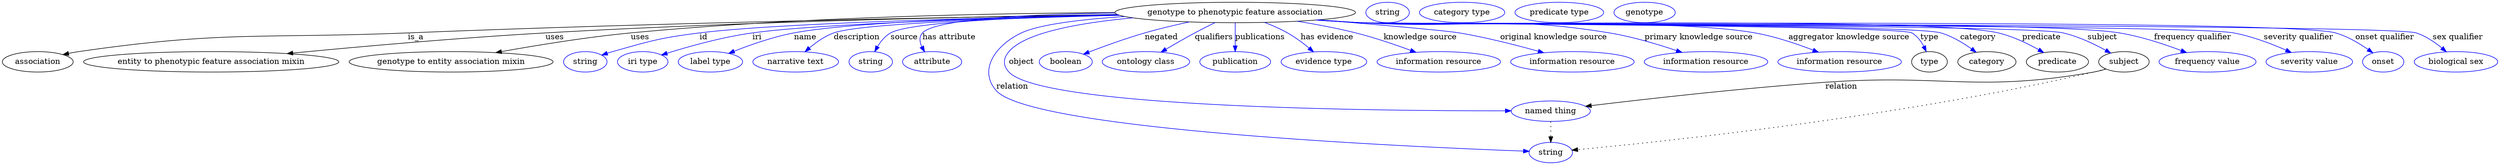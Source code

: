 digraph {
	graph [bb="0,0,3572.8,283"];
	node [label="\N"];
	"genotype to phenotypic feature association"	[height=0.5,
		label="genotype to phenotypic feature association",
		pos="1763,265",
		width=4.4954];
	association	[height=0.5,
		pos="50.046,178",
		width=1.3902];
	"genotype to phenotypic feature association" -> association	[label=is_a,
		lp="578.05,221.5",
		pos="e,85.959,190.64 1603.8,261.5 1374.6,257.41 938.14,247.79 567.05,229 363.22,218.68 309.97,231.78 109.05,196 104.68,195.22 100.17,\
194.25 95.683,193.16"];
	"entity to phenotypic feature association mixin"	[height=0.5,
		pos="291.05,178",
		width=4.8024];
	"genotype to phenotypic feature association" -> "entity to phenotypic feature association mixin"	[label=uses,
		lp="772.05,221.5",
		pos="e,396.1,192.37 1603.5,261.94 1405.4,258.58 1057.5,250.02 760.05,229 639.07,220.45 501.1,205.06 406.29,193.6"];
	"genotype to entity association mixin"	[height=0.5,
		pos="622.05,178",
		width=3.8816];
	"genotype to phenotypic feature association" -> "genotype to entity association mixin"	[label=uses,
		lp="892.05,221.5",
		pos="e,685.51,194.09 1605.8,260.64 1390.6,255.54 1015.9,244.76 880.05,229 817.27,221.72 746.89,207.68 695.52,196.32"];
	id	[color=blue,
		height=0.5,
		label=string,
		pos="810.05,178",
		width=0.84854];
	"genotype to phenotypic feature association" -> id	[color=blue,
		label=id,
		lp="985.55,221.5",
		pos="e,833.5,189.68 1605.4,260.75 1412.2,256.11 1096.3,246.17 980.05,229 921.07,220.29 906.53,215.05 850.05,196 847.67,195.2 845.23,194.32 \
842.8,193.39",
		style=solid];
	iri	[color=blue,
		height=0.5,
		label="iri type",
		pos="895.05,178",
		width=1.011];
	"genotype to phenotypic feature association" -> iri	[color=blue,
		label=iri,
		lp="1064.5,221.5",
		pos="e,922.47,189.92 1606.4,260.33 1431.5,255.51 1159.6,245.63 1058,229 1013.7,221.74 964.64,205.51 932.04,193.5",
		style=solid];
	name	[color=blue,
		height=0.5,
		label="label type",
		pos="995.05,178",
		width=1.2638];
	"genotype to phenotypic feature association" -> name	[color=blue,
		label=name,
		lp="1135.5,221.5",
		pos="e,1022,192.79 1604.6,261.26 1444.6,257.44 1208.9,248.63 1120,229 1089,222.14 1055.7,208.47 1031.3,197.15",
		style=solid];
	description	[color=blue,
		height=0.5,
		label="narrative text",
		pos="1116,178",
		width=1.6068];
	"genotype to phenotypic feature association" -> description	[color=blue,
		label=description,
		lp="1209.5,221.5",
		pos="e,1131.1,195.46 1608.6,259.54 1449.1,254.17 1218.1,243.96 1179,229 1164,223.26 1149.8,212.58 1138.7,202.56",
		style=solid];
	source	[color=blue,
		height=0.5,
		label=string,
		pos="1222,178",
		width=0.84854];
	"genotype to phenotypic feature association" -> source	[color=blue,
		label=source,
		lp="1278,221.5",
		pos="e,1229.8,195.54 1608.5,259.65 1472,254.76 1290.2,245.3 1260,229 1249.7,223.42 1241.4,213.7 1235.1,204.3",
		style=solid];
	"has attribute"	[color=blue,
		height=0.5,
		label=attribute,
		pos="1311,178",
		width=1.1193];
	"genotype to phenotypic feature association" -> "has attribute"	[color=blue,
		label="has attribute",
		lp="1338.5,221.5",
		pos="e,1303,195.91 1603,262.25 1479.1,259.18 1325.4,250.94 1305,229 1299.3,222.8 1298.8,214.15 1300.3,205.79",
		style=solid];
	object	[color=blue,
		height=0.5,
		label="named thing",
		pos="2206,91",
		width=1.5346];
	"genotype to phenotypic feature association" -> object	[color=blue,
		label=object,
		lp="1451,178",
		pos="e,2150.9,92.657 1609.3,259.36 1496.7,250.58 1373.4,226.27 1434,160 1481.4,108.32 1963,95.718 2140.7,92.819",
		style=solid];
	relation	[color=blue,
		height=0.5,
		label=string,
		pos="2206,18",
		width=0.84854];
	"genotype to phenotypic feature association" -> relation	[color=blue,
		label=relation,
		lp="1451,134.5",
		pos="e,2175.5,19.422 1620.1,256.55 1534.9,250.85 1440.5,241.77 1425,229 1390,200.11 1393.7,154.15 1430,127 1548.2,38.791 2022.9,22.528 \
2165.4,19.616",
		style=solid];
	negated	[color=blue,
		height=0.5,
		label=boolean,
		pos="1515,178",
		width=1.0652];
	"genotype to phenotypic feature association" -> negated	[color=blue,
		label=negated,
		lp="1660.5,221.5",
		pos="e,1542.3,190.98 1702.4,248.3 1682.1,242.67 1659.5,235.98 1639,229 1609.2,218.8 1576.1,205.33 1551.6,194.94",
		style=solid];
	qualifiers	[color=blue,
		height=0.5,
		label="ontology class",
		pos="1633,178",
		width=1.7151];
	"genotype to phenotypic feature association" -> qualifiers	[color=blue,
		label=qualifiers,
		lp="1733.5,221.5",
		pos="e,1656.6,194.89 1736.4,247.2 1727.4,241.47 1717.2,234.99 1708,229 1693.8,219.75 1678.2,209.38 1665,200.49",
		style=solid];
	publications	[color=blue,
		height=0.5,
		label=publication,
		pos="1763,178",
		width=1.3902];
	"genotype to phenotypic feature association" -> publications	[color=blue,
		label=publications,
		lp="1796.5,221.5",
		pos="e,1763,196.18 1763,246.8 1763,235.16 1763,219.55 1763,206.24",
		style=solid];
	"has evidence"	[color=blue,
		height=0.5,
		label="evidence type",
		pos="1891,178",
		width=1.661];
	"genotype to phenotypic feature association" -> "has evidence"	[color=blue,
		label="has evidence",
		lp="1888,221.5",
		pos="e,1874.5,195.57 1801.3,247.42 1812.2,242.1 1823.9,235.8 1834,229 1845.6,221.27 1857.4,211.39 1867.1,202.46",
		style=solid];
	"knowledge source"	[color=blue,
		height=0.5,
		label="information resource",
		pos="2054,178",
		width=2.3651];
	"genotype to phenotypic feature association" -> "knowledge source"	[color=blue,
		label="knowledge source",
		lp="2019.5,221.5",
		pos="e,2019.3,194.48 1844.6,249.35 1871.2,243.86 1900.6,236.98 1927,229 1955.2,220.52 1985.9,208.52 2010,198.4",
		style=solid];
	"original knowledge source"	[color=blue,
		height=0.5,
		label="information resource",
		pos="2242,178",
		width=2.3651];
	"genotype to phenotypic feature association" -> "original knowledge source"	[color=blue,
		label="original knowledge source",
		lp="2202.5,221.5",
		pos="e,2199.8,193.73 1876.9,252.12 1957.2,243.57 2053.8,232.89 2073,229 2112.9,220.93 2156.8,207.78 2189.9,196.99",
		style=solid];
	"primary knowledge source"	[color=blue,
		height=0.5,
		label="information resource",
		pos="2430,178",
		width=2.3651];
	"genotype to phenotypic feature association" -> "primary knowledge source"	[color=blue,
		label="primary knowledge source",
		lp="2407,221.5",
		pos="e,2393.2,194.27 1875.5,252 1894.7,250.16 1914.4,248.42 1933,247 2086.6,235.34 2127.7,257.46 2279,229 2315,222.24 2354.2,209.08 2383.6,\
197.96",
		style=solid];
	"aggregator knowledge source"	[color=blue,
		height=0.5,
		label="information resource",
		pos="2618,178",
		width=2.3651];
	"genotype to phenotypic feature association" -> "aggregator knowledge source"	[color=blue,
		label="aggregator knowledge source",
		lp="2617,221.5",
		pos="e,2585.3,194.63 1874.1,251.82 1893.7,249.97 1914,248.26 1933,247 2055.3,238.9 2363.9,252.73 2484,229 2515.8,222.73 2550,209.88 2575.8,\
198.78",
		style=solid];
	type	[height=0.5,
		pos="2748,178",
		width=0.75];
	"genotype to phenotypic feature association" -> type	[color=blue,
		label=type,
		lp="2735,221.5",
		pos="e,2738.3,194.83 1873.1,251.75 1893.1,249.89 1913.7,248.2 1933,247 1975.6,244.37 2662.1,246.4 2701,229 2713.5,223.46 2724.1,212.93 \
2732.2,202.96",
		style=solid];
	category	[height=0.5,
		pos="2834,178",
		width=1.1374];
	"genotype to phenotypic feature association" -> category	[color=blue,
		label=category,
		lp="2808.5,221.5",
		pos="e,2815.3,194.25 1873.1,251.73 1893.1,249.87 1913.7,248.18 1933,247 2023.8,241.47 2663.7,254.31 2751,229 2771.2,223.17 2791.4,211.17 \
2806.8,200.4",
		style=solid];
	predicate	[height=0.5,
		pos="2936,178",
		width=1.1916];
	"genotype to phenotypic feature association" -> predicate	[color=blue,
		label=predicate,
		lp="2902,221.5",
		pos="e,2914.1,193.55 1872.7,251.74 1892.7,249.87 1913.5,248.17 1933,247 2033.2,241 2738.6,253.03 2836,229 2860.8,222.9 2886.4,209.92 \
2905.6,198.71",
		style=solid];
	subject	[height=0.5,
		pos="3033,178",
		width=0.99297];
	"genotype to phenotypic feature association" -> subject	[color=blue,
		label=subject,
		lp="2991.5,221.5",
		pos="e,3011.8,192.86 1872.7,251.71 1892.7,249.84 1913.5,248.15 1933,247 2043.8,240.48 2823.2,255.03 2931,229 2956.7,222.81 2983.4,209.43 \
3003,198.07",
		style=solid];
	"frequency qualifier"	[color=blue,
		height=0.5,
		label="frequency value",
		pos="3154,178",
		width=1.8776];
	"genotype to phenotypic feature association" -> "frequency qualifier"	[color=blue,
		label="frequency qualifier",
		lp="3121.5,221.5",
		pos="e,3122,193.94 1872.7,251.69 1892.7,249.82 1913.5,248.14 1933,247 2053.1,240.01 2896.8,250.64 3015,229 3048.9,222.81 3085.4,209.4 \
3112.5,198.02",
		style=solid];
	"severity qualifier"	[color=blue,
		height=0.5,
		label="severity value",
		pos="3299,178",
		width=1.661];
	"genotype to phenotypic feature association" -> "severity qualifier"	[color=blue,
		label="severity qualifier",
		lp="3272,221.5",
		pos="e,3270.9,194.08 1872.2,251.69 1892.4,249.81 1913.4,248.13 1933,247 2071.1,239.12 3041.6,256.7 3177,229 3206.6,222.95 3238.1,209.87 \
3261.7,198.61",
		style=solid];
	"onset qualifier"	[color=blue,
		height=0.5,
		label=onset,
		pos="3406,178",
		width=0.81243];
	"genotype to phenotypic feature association" -> "onset qualifier"	[color=blue,
		label="onset qualifier",
		lp="3396,221.5",
		pos="e,3389,192.87 1872.2,251.67 1892.4,249.79 1913.4,248.11 1933,247 2010.1,242.66 3247.8,249.95 3322,229 3343.4,222.97 3364.9,210.06 \
3380.7,198.86",
		style=solid];
	"sex qualifier"	[color=blue,
		height=0.5,
		label="biological sex",
		pos="3513,178",
		width=1.661];
	"genotype to phenotypic feature association" -> "sex qualifier"	[color=blue,
		label="sex qualifier",
		lp="3502.5,221.5",
		pos="e,3495.5,195.26 1872.2,251.65 1892.4,249.78 1913.4,248.1 1933,247 2016.6,242.33 3359.2,253.97 3439,229 3456.8,223.44 3474.2,212.1 \
3487.6,201.62",
		style=solid];
	object -> relation	[pos="e,2206,36.029 2206,72.813 2206,64.789 2206,55.047 2206,46.069",
		style=dotted];
	association_type	[color=blue,
		height=0.5,
		label=string,
		pos="1973,265",
		width=0.84854];
	association_category	[color=blue,
		height=0.5,
		label="category type",
		pos="2080,265",
		width=1.6249];
	"genotype to phenotypic feature association_predicate"	[color=blue,
		height=0.5,
		label="predicate type",
		pos="2217,265",
		width=1.679];
	subject -> object	[label=relation,
		lp="2626,134.5",
		pos="e,2255.1,99.388 3006.8,165.51 3000.8,163.31 2994.3,161.29 2988,160 2821.2,125.46 2774.8,156.61 2605,142 2483.9,131.58 2342.9,112.19 \
2265.1,100.86"];
	subject -> relation	[pos="e,2236,22.392 3006.2,165.94 3000.3,163.76 2994,161.65 2988,160 2709.2,82.893 2362.5,37.498 2246.2,23.601",
		style=dotted];
	"genotype to phenotypic feature association_subject"	[color=blue,
		height=0.5,
		label=genotype,
		pos="2338,265",
		width=1.1916];
}
